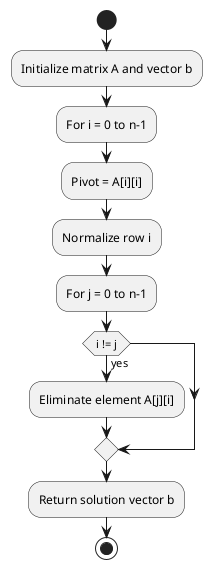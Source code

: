 @startuml Gauss-Jordan Serial Method
start
:Initialize matrix A and vector b;
:For i = 0 to n-1;
  :Pivot = A[i][i];
  :Normalize row i;
  :For j = 0 to n-1;
    if (i != j) then (yes)
      :Eliminate element A[j][i];
    endif
:Return solution vector b;
stop
@enduml

